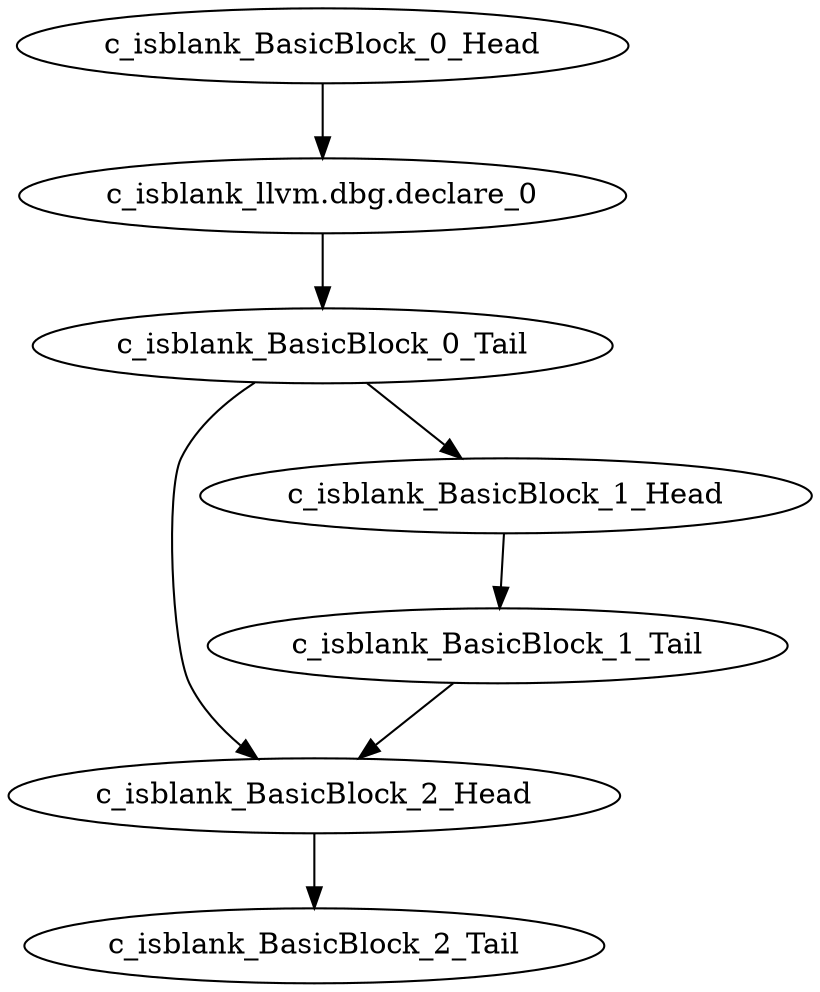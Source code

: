 digraph G {
    "c_isblank_BasicBlock_2_Head" -> "c_isblank_BasicBlock_2_Tail"
    "c_isblank_BasicBlock_1_Head" -> "c_isblank_BasicBlock_1_Tail"
    "c_isblank_llvm.dbg.declare_0" -> "c_isblank_BasicBlock_0_Tail"
    "c_isblank_BasicBlock_0_Head" -> "c_isblank_llvm.dbg.declare_0"
    "c_isblank_BasicBlock_0_Tail" -> "c_isblank_BasicBlock_2_Head"
    "c_isblank_BasicBlock_0_Tail" -> "c_isblank_BasicBlock_1_Head"
    "c_isblank_BasicBlock_1_Tail" -> "c_isblank_BasicBlock_2_Head"
}
